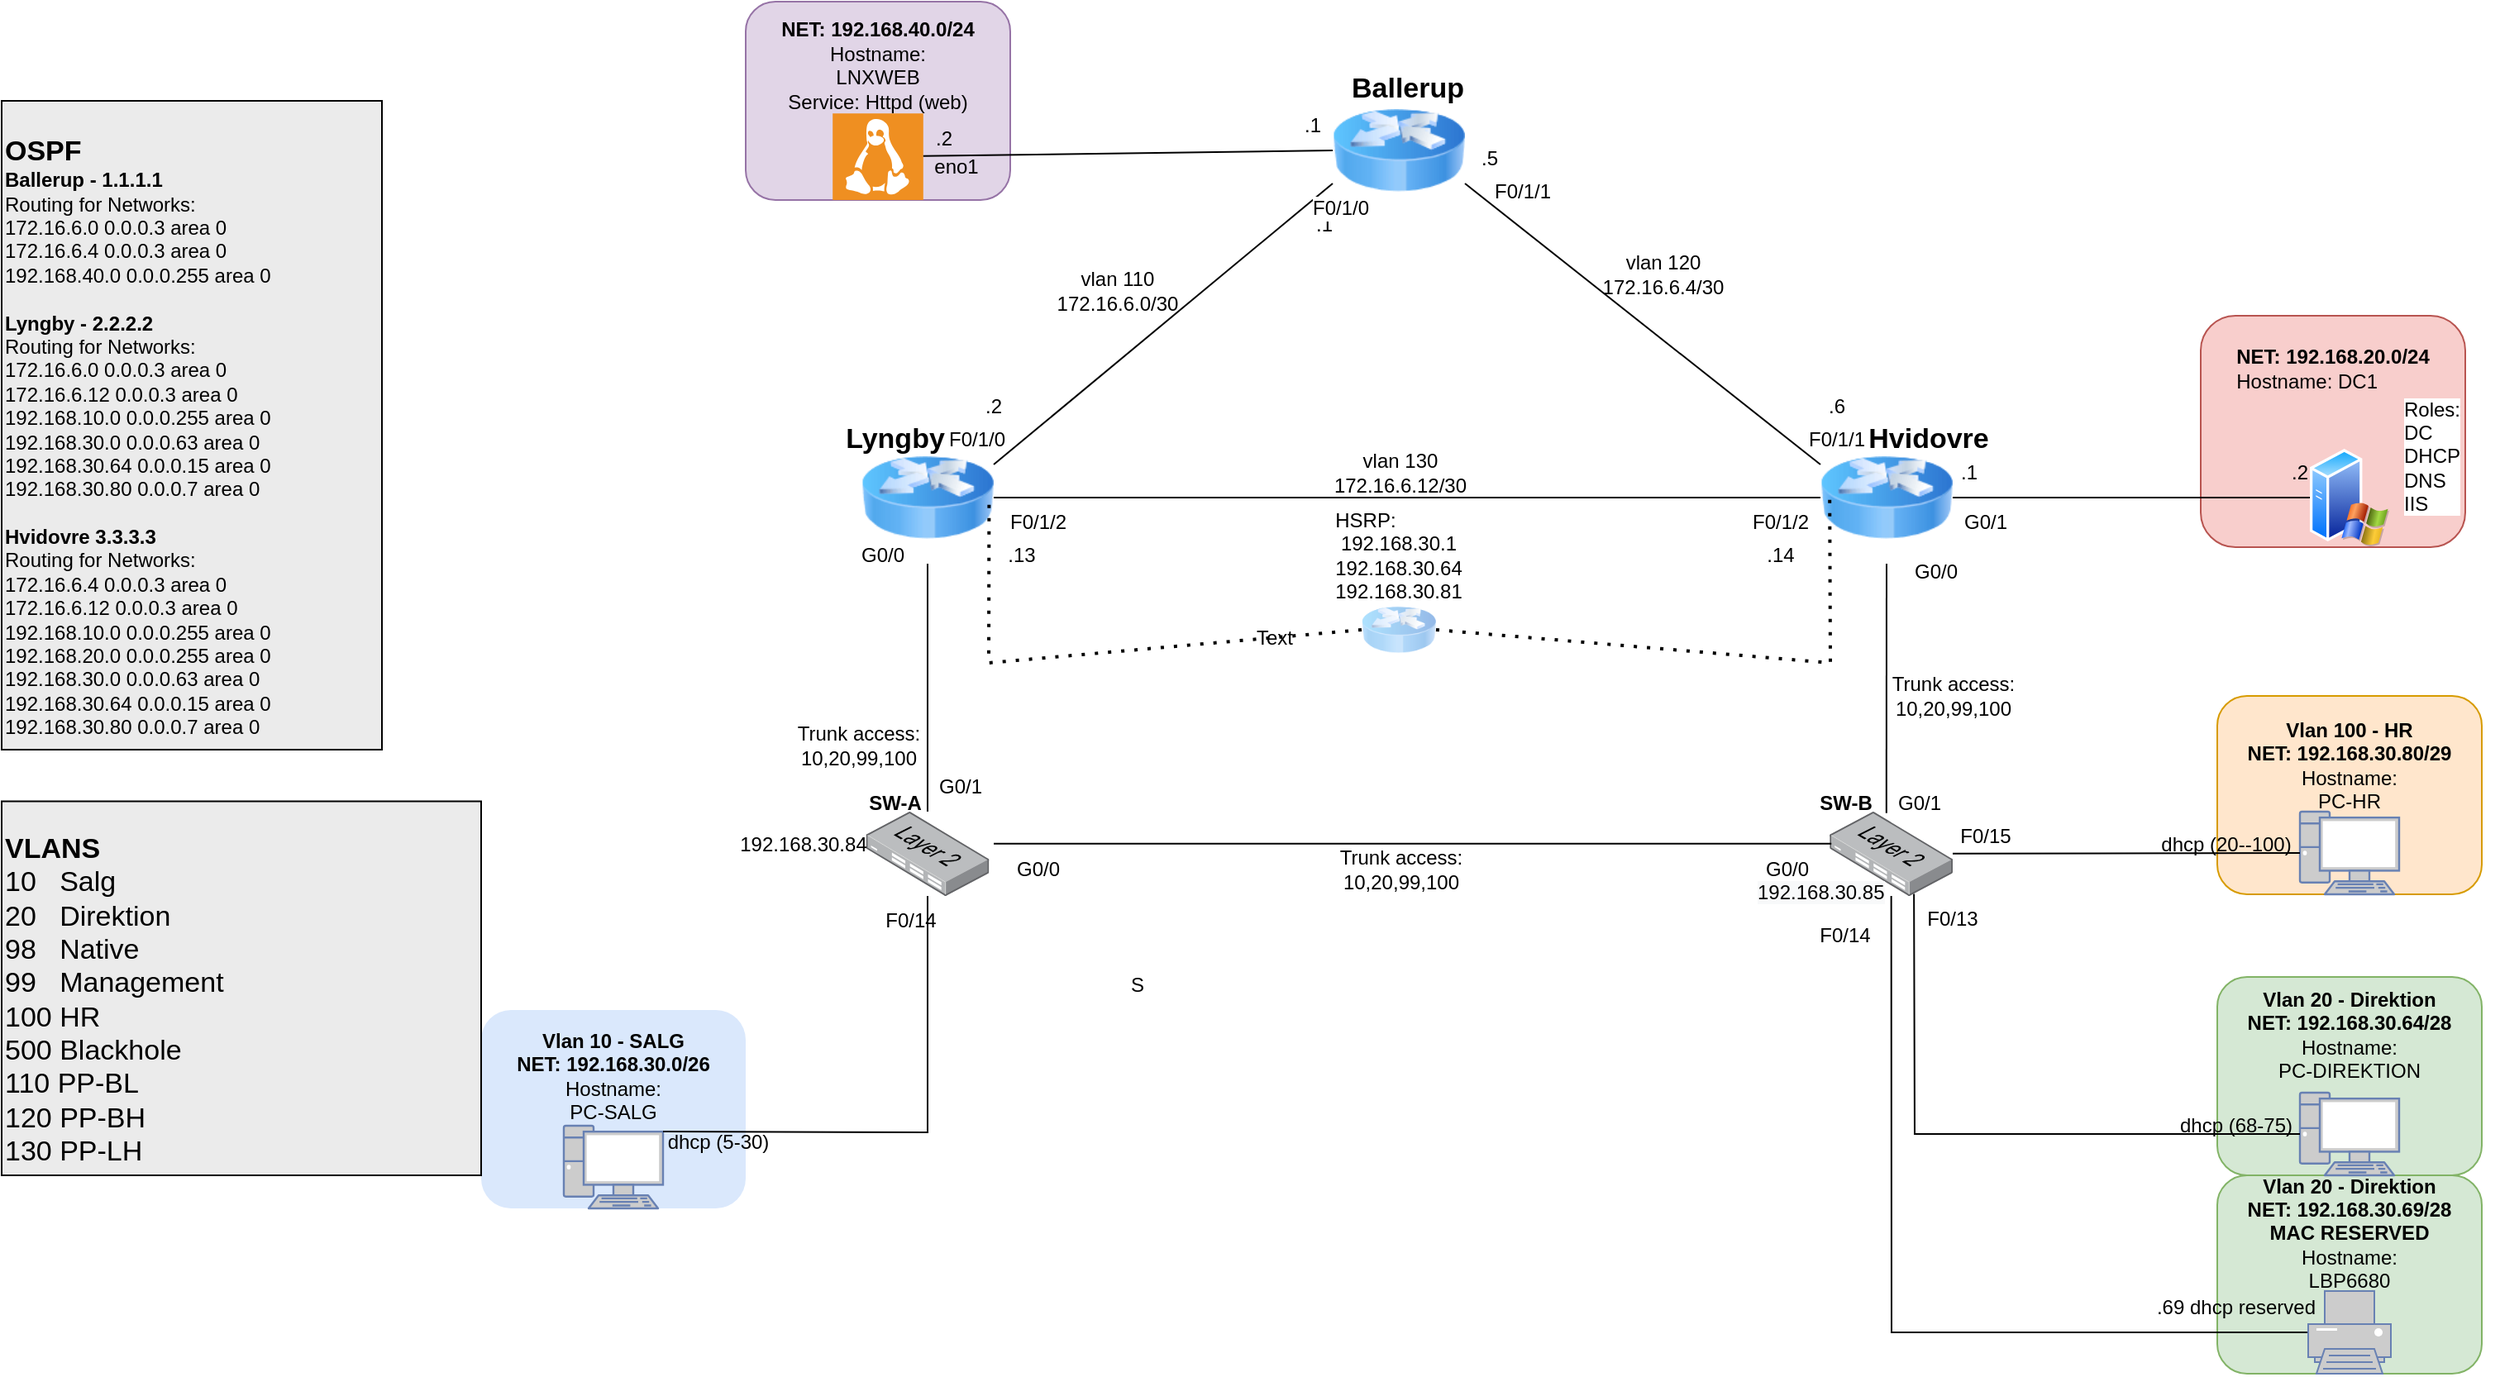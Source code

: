 <mxfile version="15.7.3" type="device"><diagram id="6SAfQQXb-sR86qAoyRcY" name="Page-1"><mxGraphModel dx="2752" dy="915" grid="1" gridSize="10" guides="1" tooltips="1" connect="1" arrows="1" fold="1" page="1" pageScale="1" pageWidth="850" pageHeight="1100" math="0" shadow="0"><root><mxCell id="0"/><mxCell id="1" parent="0"/><mxCell id="RBb0zOGckwA3OHskPpJ7-12" value="" style="rounded=1;whiteSpace=wrap;html=1;labelBackgroundColor=default;labelBorderColor=none;fillColor=#d5e8d4;verticalAlign=middle;strokeColor=#82b366;" vertex="1" parent="1"><mxGeometry x="920" y="770" width="160" height="120" as="geometry"/></mxCell><mxCell id="AHxstAeEoXRo6wR3KKp2-58" value="" style="rounded=1;whiteSpace=wrap;html=1;labelBackgroundColor=default;labelBorderColor=none;fillColor=#e1d5e7;verticalAlign=middle;strokeColor=#9673a6;" parent="1" vertex="1"><mxGeometry x="30" y="60" width="160" height="120" as="geometry"/></mxCell><mxCell id="AHxstAeEoXRo6wR3KKp2-54" value="" style="rounded=1;whiteSpace=wrap;html=1;labelBackgroundColor=default;labelBorderColor=none;fillColor=#ffe6cc;verticalAlign=middle;strokeColor=#d79b00;" parent="1" vertex="1"><mxGeometry x="920" y="480" width="160" height="120" as="geometry"/></mxCell><mxCell id="AHxstAeEoXRo6wR3KKp2-51" value="" style="rounded=1;whiteSpace=wrap;html=1;labelBackgroundColor=default;labelBorderColor=none;fillColor=#d5e8d4;verticalAlign=middle;strokeColor=#82b366;" parent="1" vertex="1"><mxGeometry x="920" y="650" width="160" height="120" as="geometry"/></mxCell><mxCell id="AHxstAeEoXRo6wR3KKp2-52" value="" style="rounded=1;whiteSpace=wrap;html=1;labelBackgroundColor=default;labelBorderColor=none;fillColor=#f8cecc;verticalAlign=middle;strokeColor=#b85450;" parent="1" vertex="1"><mxGeometry x="910" y="250" width="160" height="140" as="geometry"/></mxCell><mxCell id="AHxstAeEoXRo6wR3KKp2-50" value="" style="rounded=1;whiteSpace=wrap;html=1;labelBackgroundColor=default;labelBorderColor=none;fillColor=#dae8fc;verticalAlign=middle;strokeColor=none;" parent="1" vertex="1"><mxGeometry x="-130" y="670" width="160" height="120" as="geometry"/></mxCell><mxCell id="AHxstAeEoXRo6wR3KKp2-1" value="" style="image;html=1;image=img/lib/clip_art/networking/Router_Icon_128x128.png" parent="1" vertex="1"><mxGeometry x="385" y="110" width="80" height="80" as="geometry"/></mxCell><mxCell id="AHxstAeEoXRo6wR3KKp2-2" value="" style="image;html=1;image=img/lib/clip_art/networking/Router_Icon_128x128.png" parent="1" vertex="1"><mxGeometry x="100" y="320" width="80" height="80" as="geometry"/></mxCell><mxCell id="AHxstAeEoXRo6wR3KKp2-3" value="" style="image;html=1;image=img/lib/clip_art/networking/Router_Icon_128x128.png" parent="1" vertex="1"><mxGeometry x="680" y="320" width="80" height="80" as="geometry"/></mxCell><mxCell id="AHxstAeEoXRo6wR3KKp2-4" value="" style="endArrow=none;html=1;rounded=0;entryX=0;entryY=0.5;entryDx=0;entryDy=0;exitX=1;exitY=0.5;exitDx=0;exitDy=0;" parent="1" source="AHxstAeEoXRo6wR3KKp2-2" target="AHxstAeEoXRo6wR3KKp2-3" edge="1"><mxGeometry width="50" height="50" relative="1" as="geometry"><mxPoint x="400" y="540" as="sourcePoint"/><mxPoint x="450" y="490" as="targetPoint"/></mxGeometry></mxCell><mxCell id="AHxstAeEoXRo6wR3KKp2-5" value="" style="endArrow=none;html=1;rounded=0;entryX=0;entryY=0.75;entryDx=0;entryDy=0;exitX=1;exitY=0.25;exitDx=0;exitDy=0;" parent="1" source="AHxstAeEoXRo6wR3KKp2-2" target="AHxstAeEoXRo6wR3KKp2-1" edge="1"><mxGeometry width="50" height="50" relative="1" as="geometry"><mxPoint x="400" y="540" as="sourcePoint"/><mxPoint x="450" y="490" as="targetPoint"/></mxGeometry></mxCell><mxCell id="AHxstAeEoXRo6wR3KKp2-6" value="" style="endArrow=none;html=1;rounded=0;entryX=1;entryY=0.75;entryDx=0;entryDy=0;exitX=0;exitY=0.25;exitDx=0;exitDy=0;" parent="1" source="AHxstAeEoXRo6wR3KKp2-3" target="AHxstAeEoXRo6wR3KKp2-1" edge="1"><mxGeometry width="50" height="50" relative="1" as="geometry"><mxPoint x="400" y="540" as="sourcePoint"/><mxPoint x="450" y="490" as="targetPoint"/></mxGeometry></mxCell><mxCell id="AHxstAeEoXRo6wR3KKp2-7" value="vlan 120&lt;br&gt;172.16.6.4/30" style="text;html=1;strokeColor=none;fillColor=none;align=center;verticalAlign=middle;whiteSpace=wrap;rounded=0;" parent="1" vertex="1"><mxGeometry x="530" y="210" width="110" height="30" as="geometry"/></mxCell><mxCell id="AHxstAeEoXRo6wR3KKp2-8" value="vlan 110&lt;br&gt;172.16.6.0/30" style="text;html=1;strokeColor=none;fillColor=none;align=center;verticalAlign=middle;whiteSpace=wrap;rounded=0;" parent="1" vertex="1"><mxGeometry x="200" y="220" width="110" height="30" as="geometry"/></mxCell><mxCell id="AHxstAeEoXRo6wR3KKp2-9" value="vlan 130&lt;br&gt;172.16.6.12/30" style="text;html=1;strokeColor=none;fillColor=none;align=center;verticalAlign=middle;whiteSpace=wrap;rounded=0;" parent="1" vertex="1"><mxGeometry x="370.5" y="330" width="110" height="30" as="geometry"/></mxCell><mxCell id="AHxstAeEoXRo6wR3KKp2-10" value=".2" style="text;html=1;strokeColor=none;fillColor=none;align=center;verticalAlign=middle;whiteSpace=wrap;rounded=0;" parent="1" vertex="1"><mxGeometry x="150" y="290" width="60" height="30" as="geometry"/></mxCell><mxCell id="AHxstAeEoXRo6wR3KKp2-11" value=".13" style="text;html=1;strokeColor=none;fillColor=none;align=center;verticalAlign=middle;whiteSpace=wrap;rounded=0;" parent="1" vertex="1"><mxGeometry x="167.4" y="380" width="60" height="30" as="geometry"/></mxCell><mxCell id="AHxstAeEoXRo6wR3KKp2-12" value=".1" style="text;html=1;strokeColor=none;fillColor=none;align=center;verticalAlign=middle;whiteSpace=wrap;rounded=0;" parent="1" vertex="1"><mxGeometry x="350" y="180" width="60" height="30" as="geometry"/></mxCell><mxCell id="AHxstAeEoXRo6wR3KKp2-13" value=".6" style="text;html=1;strokeColor=none;fillColor=none;align=center;verticalAlign=middle;whiteSpace=wrap;rounded=0;" parent="1" vertex="1"><mxGeometry x="660" y="290" width="60" height="30" as="geometry"/></mxCell><mxCell id="AHxstAeEoXRo6wR3KKp2-14" value=".5" style="text;html=1;strokeColor=none;fillColor=none;align=center;verticalAlign=middle;whiteSpace=wrap;rounded=0;" parent="1" vertex="1"><mxGeometry x="450" y="140" width="60" height="30" as="geometry"/></mxCell><mxCell id="AHxstAeEoXRo6wR3KKp2-15" value=".14" style="text;html=1;strokeColor=none;fillColor=none;align=center;verticalAlign=middle;whiteSpace=wrap;rounded=0;" parent="1" vertex="1"><mxGeometry x="625.6" y="380" width="60" height="30" as="geometry"/></mxCell><mxCell id="AHxstAeEoXRo6wR3KKp2-18" value="G0/1" style="text;html=1;strokeColor=none;fillColor=none;align=center;verticalAlign=middle;whiteSpace=wrap;rounded=0;" parent="1" vertex="1"><mxGeometry x="130" y="520" width="60" height="30" as="geometry"/></mxCell><mxCell id="AHxstAeEoXRo6wR3KKp2-20" value="G0/1" style="text;html=1;strokeColor=none;fillColor=none;align=center;verticalAlign=middle;whiteSpace=wrap;rounded=0;" parent="1" vertex="1"><mxGeometry x="710" y="530" width="60" height="30" as="geometry"/></mxCell><mxCell id="AHxstAeEoXRo6wR3KKp2-21" value="G0/1" style="text;html=1;strokeColor=none;fillColor=none;align=center;verticalAlign=middle;whiteSpace=wrap;rounded=0;" parent="1" vertex="1"><mxGeometry x="750" y="360" width="60" height="30" as="geometry"/></mxCell><mxCell id="AHxstAeEoXRo6wR3KKp2-22" value="" style="fontColor=#0066CC;verticalAlign=top;verticalLabelPosition=bottom;labelPosition=center;align=center;html=1;outlineConnect=0;fillColor=#CCCCCC;strokeColor=#6881B3;gradientColor=none;gradientDirection=north;strokeWidth=2;shape=mxgraph.networks.pc;" parent="1" vertex="1"><mxGeometry x="970" y="550" width="60" height="50" as="geometry"/></mxCell><mxCell id="AHxstAeEoXRo6wR3KKp2-23" value="" style="fontColor=#0066CC;verticalAlign=top;verticalLabelPosition=bottom;labelPosition=center;align=center;html=1;outlineConnect=0;fillColor=#CCCCCC;strokeColor=#6881B3;gradientColor=none;gradientDirection=north;strokeWidth=2;shape=mxgraph.networks.pc;" parent="1" vertex="1"><mxGeometry x="970" y="720" width="60" height="50" as="geometry"/></mxCell><mxCell id="AHxstAeEoXRo6wR3KKp2-24" value="" style="fontColor=#0066CC;verticalAlign=top;verticalLabelPosition=bottom;labelPosition=center;align=center;html=1;outlineConnect=0;fillColor=#CCCCCC;strokeColor=#6881B3;gradientColor=none;gradientDirection=north;strokeWidth=2;shape=mxgraph.networks.pc;" parent="1" vertex="1"><mxGeometry x="-80" y="740" width="60" height="50" as="geometry"/></mxCell><mxCell id="AHxstAeEoXRo6wR3KKp2-25" value="" style="points=[];aspect=fixed;html=1;align=center;shadow=0;dashed=0;image;image=img/lib/allied_telesis/switch/Switch_24_port_L2.svg;" parent="1" vertex="1"><mxGeometry x="102.8" y="550" width="74.4" height="51" as="geometry"/></mxCell><mxCell id="AHxstAeEoXRo6wR3KKp2-26" value="" style="points=[];aspect=fixed;html=1;align=center;shadow=0;dashed=0;image;image=img/lib/allied_telesis/switch/Switch_24_port_L2.svg;" parent="1" vertex="1"><mxGeometry x="685.6" y="550" width="74.4" height="51" as="geometry"/></mxCell><mxCell id="AHxstAeEoXRo6wR3KKp2-27" value="" style="endArrow=none;html=1;rounded=0;exitX=1.038;exitY=0.379;exitDx=0;exitDy=0;exitPerimeter=0;entryX=0.014;entryY=0.379;entryDx=0;entryDy=0;entryPerimeter=0;" parent="1" source="AHxstAeEoXRo6wR3KKp2-25" target="AHxstAeEoXRo6wR3KKp2-26" edge="1"><mxGeometry width="50" height="50" relative="1" as="geometry"><mxPoint x="330" y="370" as="sourcePoint"/><mxPoint x="380" y="320" as="targetPoint"/></mxGeometry></mxCell><mxCell id="AHxstAeEoXRo6wR3KKp2-28" value="" style="endArrow=none;html=1;rounded=0;exitX=1;exitY=0.07;exitDx=0;exitDy=0;exitPerimeter=0;" parent="1" source="AHxstAeEoXRo6wR3KKp2-24" target="AHxstAeEoXRo6wR3KKp2-25" edge="1"><mxGeometry width="50" height="50" relative="1" as="geometry"><mxPoint x="145" y="740" as="sourcePoint"/><mxPoint x="195" y="690" as="targetPoint"/><Array as="points"><mxPoint x="140" y="744"/></Array></mxGeometry></mxCell><mxCell id="AHxstAeEoXRo6wR3KKp2-29" value="" style="endArrow=none;html=1;rounded=0;entryX=0.5;entryY=1;entryDx=0;entryDy=0;" parent="1" source="AHxstAeEoXRo6wR3KKp2-25" target="AHxstAeEoXRo6wR3KKp2-2" edge="1"><mxGeometry width="50" height="50" relative="1" as="geometry"><mxPoint x="270" y="690" as="sourcePoint"/><mxPoint x="320" y="640" as="targetPoint"/></mxGeometry></mxCell><mxCell id="AHxstAeEoXRo6wR3KKp2-30" value="" style="endArrow=none;html=1;rounded=0;entryX=0.5;entryY=1;entryDx=0;entryDy=0;exitX=0.461;exitY=0.018;exitDx=0;exitDy=0;exitPerimeter=0;" parent="1" source="AHxstAeEoXRo6wR3KKp2-26" target="AHxstAeEoXRo6wR3KKp2-3" edge="1"><mxGeometry width="50" height="50" relative="1" as="geometry"><mxPoint x="270" y="690" as="sourcePoint"/><mxPoint x="320" y="640" as="targetPoint"/></mxGeometry></mxCell><mxCell id="AHxstAeEoXRo6wR3KKp2-33" value="" style="endArrow=none;html=1;rounded=0;entryX=0.685;entryY=0.976;entryDx=0;entryDy=0;entryPerimeter=0;" parent="1" source="AHxstAeEoXRo6wR3KKp2-23" target="AHxstAeEoXRo6wR3KKp2-26" edge="1"><mxGeometry width="50" height="50" relative="1" as="geometry"><mxPoint x="836.956" y="757.97" as="sourcePoint"/><mxPoint x="719.999" y="659.998" as="targetPoint"/><Array as="points"><mxPoint x="737" y="745"/></Array></mxGeometry></mxCell><mxCell id="AHxstAeEoXRo6wR3KKp2-34" value="F0/15" style="text;html=1;strokeColor=none;fillColor=none;align=center;verticalAlign=middle;whiteSpace=wrap;rounded=0;" parent="1" vertex="1"><mxGeometry x="750" y="550" width="60" height="30" as="geometry"/></mxCell><mxCell id="AHxstAeEoXRo6wR3KKp2-35" value="F0/13" style="text;html=1;strokeColor=none;fillColor=none;align=center;verticalAlign=middle;whiteSpace=wrap;rounded=0;" parent="1" vertex="1"><mxGeometry x="730" y="600" width="60" height="30" as="geometry"/></mxCell><mxCell id="AHxstAeEoXRo6wR3KKp2-36" value="F0/14" style="text;html=1;strokeColor=none;fillColor=none;align=center;verticalAlign=middle;whiteSpace=wrap;rounded=0;" parent="1" vertex="1"><mxGeometry x="100" y="601" width="60" height="30" as="geometry"/></mxCell><mxCell id="AHxstAeEoXRo6wR3KKp2-38" value="Vlan 10 - SALG&lt;br&gt;NET: 192.168.30.0/26&lt;span style=&quot;font-weight: normal&quot;&gt;&lt;br&gt;Hostname:&lt;/span&gt;&lt;br&gt;&lt;span style=&quot;font-weight: normal&quot;&gt;PC-SALG&lt;/span&gt;&lt;span style=&quot;color: rgba(0 , 0 , 0 , 0) ; font-family: monospace ; font-size: 0px&quot;&gt;%3CmxGraphModel%3E%3Croot%3E%3CmxCell%20id%3D%220%22%2F%3E%3CmxCell%20id%3D%221%22%20parent%3D%220%22%2F%3E%3CmxCell%20id%3D%222%22%20value%3D%22F0%2F15%22%20style%3D%22text%3Bhtml%3D1%3BstrokeColor%3Dnone%3BfillColor%3Dnone%3Balign%3Dcenter%3BverticalAlign%3Dmiddle%3BwhiteSpace%3Dwrap%3Brounded%3D0%3B%22%20vertex%3D%221%22%20parent%3D%221%22%3E%3CmxGeometry%20x%3D%22750%22%20y%3D%22560%22%20width%3D%2260%22%20height%3D%2230%22%20as%3D%22geometry%22%2F%3E%3C%2FmxCell%3E%3C%2Froot%3E%3C%2FmxGraphModel&lt;/span&gt;" style="text;html=1;strokeColor=none;fillColor=none;align=center;verticalAlign=middle;whiteSpace=wrap;rounded=0;fontStyle=1" parent="1" vertex="1"><mxGeometry x="-110" y="695" width="120" height="30" as="geometry"/></mxCell><mxCell id="AHxstAeEoXRo6wR3KKp2-39" value="&lt;br&gt;Vlan 100 - HR&lt;br&gt;NET: 192.168.30.80/29&lt;br&gt;&lt;span style=&quot;font-weight: normal&quot;&gt;Hostname:&lt;/span&gt;&lt;br&gt;&lt;span style=&quot;font-weight: normal&quot;&gt;&lt;span style=&quot;color: rgba(0 , 0 , 0 , 0) ; font-family: monospace ; font-size: 0px&quot;&gt;%3CmxGraphModel%3E%3Croot%3E%3CmxCell%20id%3D%220%22%2F%3E%3CmxCell%20id%3D%221%22%20parent%3D%220%22%2F%3E%3CmxCell%20id%3D%222%22%20value%3D%22F0%2F15%22%20style%3D%22text%3Bhtml%3D1%3BstrokeColor%3Dnone%3BfillColor%3Dnone%3Balign%3Dcenter%3BverticalAlign%3Dmiddle%3BwhiteSpace%3Dwrap%3Brounded%3D0%3B%22%20vertex%3D%221%22%20parent%3D%221%22%3E%3CmxGeometry%20x%3D%22750%22%20y%3D%22560%22%20width%3D%2260%22%20height%3D%2230%22%20as%3D%22geometry%22%2F%3E%3C%2FmxCell%3E%3C%2Froot%3E%3C&lt;/span&gt;PC-HR&lt;/span&gt;&lt;span style=&quot;color: rgba(0 , 0 , 0 , 0) ; font-family: monospace ; font-size: 0px&quot;&gt;%3CmxGraphModel%3E%3Croot%3E%3CmxCell%20id%3D%220%22%2F%3E%3CmxCell%20id%3D%221%22%20parent%3D%220%22%2F%3E%3CmxCell%20id%3D%222%22%20value%3D%22F0%2F15%22%20style%3D%22text%3Bhtml%3D1%3BstrokeColor%3Dnone%3BfillColor%3Dnone%3Balign%3Dcenter%3BverticalAlign%3Dmiddle%3BwhiteSpace%3Dwrap%3Brounded%3D0%3B%22%20vertex%3D%221%22%20parent%3D%221%22%3E%3CmxGeometry%20x%3D%22750%22%20y%3D%22560%22%20width%3D%2260%22%20height%3D%2230%22%20as%3D%22geometry%22%2F%3E%3C%2FmxCell%3E%3C%2Froot%3E%3C%2FmxGraphModel%&lt;/span&gt;" style="text;html=1;strokeColor=none;fillColor=none;align=center;verticalAlign=middle;whiteSpace=wrap;rounded=0;fontStyle=1" parent="1" vertex="1"><mxGeometry x="935" y="480" width="130" height="70" as="geometry"/></mxCell><mxCell id="AHxstAeEoXRo6wR3KKp2-40" value="Vlan 20 - Direktion&lt;br&gt;NET: 192.168.30.64/28&lt;span style=&quot;font-weight: normal&quot;&gt;&lt;br&gt;Hostname:&lt;/span&gt;&lt;br&gt;&lt;span style=&quot;font-weight: normal&quot;&gt;PC-DIREKTION&lt;/span&gt;&lt;span style=&quot;color: rgba(0 , 0 , 0 , 0) ; font-family: monospace ; font-size: 0px&quot;&gt;%3CmxGraphModel%3E%3Croot%3E%3CmxCell%20id%3D%220%22%2F%3E%3CmxCell%20id%3D%221%22%20parent%3D%220%22%2F%3E%3CmxCell%20id%3D%222%22%20value%3D%22F0%2F15%22%20style%3D%22text%3Bhtml%3D1%3BstrokeColor%3Dnone%3BfillColor%3Dnone%3Balign%3Dcenter%3BverticalAlign%3Dmiddle%3BwhiteSpace%3Dwrap%3Brounded%3D0%3B%22%20vertex%3D%221%22%20parent%3D%221%22%3E%3CmxGeometry%20x%3D%22750%22%20y%3D%22560%22%20width%3D%2260%22%20height%3D%2230%22%20as%3D%22geometry%22%2F%3E%3C%2FmxCell%3E%3C%2Froot%3E%3C%2FmxGraphModel&lt;/span&gt;" style="text;html=1;strokeColor=none;fillColor=none;align=center;verticalAlign=middle;whiteSpace=wrap;rounded=0;fontStyle=1" parent="1" vertex="1"><mxGeometry x="935" y="660" width="130" height="50" as="geometry"/></mxCell><mxCell id="AHxstAeEoXRo6wR3KKp2-42" value="" style="endArrow=none;html=1;rounded=0;entryX=1;entryY=0.5;entryDx=0;entryDy=0;exitX=0;exitY=0.5;exitDx=0;exitDy=0;" parent="1" source="AHxstAeEoXRo6wR3KKp2-43" target="AHxstAeEoXRo6wR3KKp2-3" edge="1"><mxGeometry width="50" height="50" relative="1" as="geometry"><mxPoint x="833.333" y="360" as="sourcePoint"/><mxPoint x="310" y="460" as="targetPoint"/></mxGeometry></mxCell><mxCell id="AHxstAeEoXRo6wR3KKp2-43" value="" style="aspect=fixed;perimeter=ellipsePerimeter;html=1;align=center;shadow=0;dashed=0;spacingTop=3;image;image=img/lib/active_directory/windows_server_2.svg;" parent="1" vertex="1"><mxGeometry x="976" y="330" width="48" height="60" as="geometry"/></mxCell><mxCell id="AHxstAeEoXRo6wR3KKp2-45" value="G0/0" style="text;html=1;strokeColor=none;fillColor=none;align=center;verticalAlign=middle;whiteSpace=wrap;rounded=0;" parent="1" vertex="1"><mxGeometry x="720" y="390" width="60" height="30" as="geometry"/></mxCell><mxCell id="AHxstAeEoXRo6wR3KKp2-56" value="" style="shadow=0;dashed=0;html=1;strokeColor=none;fillColor=#EF8F21;labelPosition=center;verticalLabelPosition=bottom;verticalAlign=top;align=center;outlineConnect=0;shape=mxgraph.veeam.linux;labelBackgroundColor=default;labelBorderColor=none;fontColor=default;" parent="1" vertex="1"><mxGeometry x="82.6" y="127.6" width="54.8" height="52.4" as="geometry"/></mxCell><mxCell id="AHxstAeEoXRo6wR3KKp2-57" value="" style="endArrow=none;html=1;rounded=0;fontColor=default;exitX=0;exitY=0.5;exitDx=0;exitDy=0;" parent="1" source="AHxstAeEoXRo6wR3KKp2-1" target="AHxstAeEoXRo6wR3KKp2-56" edge="1"><mxGeometry width="50" height="50" relative="1" as="geometry"><mxPoint x="260" y="320" as="sourcePoint"/><mxPoint x="260" y="140" as="targetPoint"/></mxGeometry></mxCell><mxCell id="AHxstAeEoXRo6wR3KKp2-61" value="Roles:&lt;br&gt;&lt;div style=&quot;text-align: left&quot;&gt;DC&lt;/div&gt;&lt;div style=&quot;text-align: left&quot;&gt;DHCP&lt;/div&gt;&lt;div style=&quot;text-align: left&quot;&gt;DNS&lt;/div&gt;&lt;div style=&quot;text-align: left&quot;&gt;IIS&lt;/div&gt;" style="text;html=1;fillColor=none;align=center;verticalAlign=middle;whiteSpace=wrap;rounded=0;labelBackgroundColor=default;labelBorderColor=none;" parent="1" vertex="1"><mxGeometry x="1010" y="300" width="80" height="70" as="geometry"/></mxCell><mxCell id="AHxstAeEoXRo6wR3KKp2-64" value="G0/0" style="text;html=1;strokeColor=none;fillColor=none;align=center;verticalAlign=middle;whiteSpace=wrap;rounded=0;" parent="1" vertex="1"><mxGeometry x="630" y="570" width="60" height="30" as="geometry"/></mxCell><mxCell id="AHxstAeEoXRo6wR3KKp2-65" value="G0/0" style="text;html=1;strokeColor=none;fillColor=none;align=center;verticalAlign=middle;whiteSpace=wrap;rounded=0;" parent="1" vertex="1"><mxGeometry x="177.2" y="570" width="60" height="30" as="geometry"/></mxCell><mxCell id="AHxstAeEoXRo6wR3KKp2-69" value="F0/1/1" style="text;html=1;strokeColor=none;fillColor=none;align=center;verticalAlign=middle;whiteSpace=wrap;rounded=0;labelBackgroundColor=default;labelBorderColor=none;fontColor=default;" parent="1" vertex="1"><mxGeometry x="660" y="310" width="60" height="30" as="geometry"/></mxCell><mxCell id="AHxstAeEoXRo6wR3KKp2-70" value="F0/1/1" style="text;html=1;strokeColor=none;fillColor=none;align=center;verticalAlign=middle;whiteSpace=wrap;rounded=0;labelBackgroundColor=default;labelBorderColor=none;fontColor=default;" parent="1" vertex="1"><mxGeometry x="470" y="160" width="60" height="30" as="geometry"/></mxCell><mxCell id="AHxstAeEoXRo6wR3KKp2-73" value="F0/1/0" style="text;html=1;strokeColor=none;fillColor=none;align=center;verticalAlign=middle;whiteSpace=wrap;rounded=0;labelBackgroundColor=default;labelBorderColor=none;fontColor=default;" parent="1" vertex="1"><mxGeometry x="360" y="170" width="60" height="30" as="geometry"/></mxCell><mxCell id="AHxstAeEoXRo6wR3KKp2-74" value="F0/1/0" style="text;html=1;strokeColor=none;fillColor=none;align=center;verticalAlign=middle;whiteSpace=wrap;rounded=0;labelBackgroundColor=default;labelBorderColor=none;fontColor=default;" parent="1" vertex="1"><mxGeometry x="140" y="310" width="60" height="30" as="geometry"/></mxCell><mxCell id="AHxstAeEoXRo6wR3KKp2-75" value="F0/1/2&lt;br&gt;" style="text;html=1;strokeColor=none;fillColor=none;align=center;verticalAlign=middle;whiteSpace=wrap;rounded=0;labelBackgroundColor=default;labelBorderColor=none;fontColor=default;" parent="1" vertex="1"><mxGeometry x="625.6" y="360" width="60" height="30" as="geometry"/></mxCell><mxCell id="AHxstAeEoXRo6wR3KKp2-76" value="F0/1/2&lt;br&gt;" style="text;html=1;strokeColor=none;fillColor=none;align=center;verticalAlign=middle;whiteSpace=wrap;rounded=0;labelBackgroundColor=default;labelBorderColor=none;fontColor=default;" parent="1" vertex="1"><mxGeometry x="177.2" y="360" width="60" height="30" as="geometry"/></mxCell><mxCell id="AHxstAeEoXRo6wR3KKp2-79" value="" style="image;html=1;image=img/lib/clip_art/networking/Router_Icon_128x128.png;fillOpacity=50;" parent="1" vertex="1"><mxGeometry x="402.5" y="410" width="45" height="60" as="geometry"/></mxCell><mxCell id="AHxstAeEoXRo6wR3KKp2-80" value="" style="endArrow=none;dashed=1;html=1;dashPattern=1 3;strokeWidth=2;rounded=0;fontColor=default;entryX=0;entryY=0;entryDx=0;entryDy=0;exitX=0;exitY=0.5;exitDx=0;exitDy=0;" parent="1" source="AHxstAeEoXRo6wR3KKp2-79" target="AHxstAeEoXRo6wR3KKp2-76" edge="1"><mxGeometry width="50" height="50" relative="1" as="geometry"><mxPoint x="510" y="390" as="sourcePoint"/><mxPoint x="560" y="340" as="targetPoint"/><Array as="points"><mxPoint x="177" y="460"/></Array></mxGeometry></mxCell><mxCell id="AHxstAeEoXRo6wR3KKp2-81" value="" style="endArrow=none;dashed=1;html=1;dashPattern=1 3;strokeWidth=2;rounded=0;fontColor=default;entryX=1;entryY=0;entryDx=0;entryDy=0;exitX=1;exitY=0.5;exitDx=0;exitDy=0;" parent="1" source="AHxstAeEoXRo6wR3KKp2-79" target="AHxstAeEoXRo6wR3KKp2-75" edge="1"><mxGeometry width="50" height="50" relative="1" as="geometry"><mxPoint x="510" y="390" as="sourcePoint"/><mxPoint x="560" y="340" as="targetPoint"/><Array as="points"><mxPoint x="686" y="460"/></Array></mxGeometry></mxCell><mxCell id="AHxstAeEoXRo6wR3KKp2-82" value="&lt;div style=&quot;text-align: left&quot;&gt;HSRP:&lt;/div&gt;192.168.30.1&lt;br&gt;192.168.30.64&lt;br&gt;192.168.30.81" style="text;html=1;strokeColor=none;fillColor=none;align=center;verticalAlign=middle;whiteSpace=wrap;rounded=0;labelBackgroundColor=default;labelBorderColor=none;fontColor=default;" parent="1" vertex="1"><mxGeometry x="395" y="380" width="60" height="30" as="geometry"/></mxCell><mxCell id="AHxstAeEoXRo6wR3KKp2-84" value=".2" style="text;html=1;strokeColor=none;fillColor=none;align=center;verticalAlign=middle;whiteSpace=wrap;rounded=0;" parent="1" vertex="1"><mxGeometry x="120" y="127.6" width="60" height="30" as="geometry"/></mxCell><mxCell id="AHxstAeEoXRo6wR3KKp2-85" value=".1" style="text;html=1;strokeColor=none;fillColor=none;align=center;verticalAlign=middle;whiteSpace=wrap;rounded=0;" parent="1" vertex="1"><mxGeometry x="343" y="120" width="60" height="30" as="geometry"/></mxCell><mxCell id="AHxstAeEoXRo6wR3KKp2-92" value="NET: 192.168.40.0/24&lt;span style=&quot;font-weight: normal&quot;&gt;&lt;br&gt;Hostname:&lt;/span&gt;&lt;br&gt;&lt;span style=&quot;font-weight: normal&quot;&gt;LNXWEB&lt;br&gt;Service: Httpd (web)&lt;br&gt;&lt;/span&gt;&lt;span style=&quot;color: rgba(0 , 0 , 0 , 0) ; font-family: monospace ; font-size: 0px&quot;&gt;WE%3CmxGraphModel%3E%3Croot%3E%3CmxCell%20id%3D%220%22%2F%3E%3CmxCell%20id%3D%221%22%20parent%3D%220%22%2F%3E%3CmxCell%20id%3D%222%22%20value%3D%22F0%2F15%22%20style%3D%22text%3Bhtml%3D1%3BstrokeColor%3Dnone%3BfillColor%3Dnone%3Balign%3Dcenter%3BverticalAlign%3Dmiddle%3BwhiteSpace%3Dwrap%3Brounded%3D0%3B%22%20vertex%3D%221%22%20parent%3D%221%22%3E%3CmxGeometry%20x%3D%22750%22%20y%3D%22560%22%20width%3D%2260%22%20height%3D%2230%22%20as%3D%22geometry%22%2F%3E%3C%2FmxCell%3E%3C%2Froot%3E%3C%2FmxGraphModel&lt;br&gt;S&lt;br&gt;&lt;/span&gt;" style="text;html=1;strokeColor=none;fillColor=none;align=center;verticalAlign=middle;whiteSpace=wrap;rounded=0;fontStyle=1" parent="1" vertex="1"><mxGeometry x="50" y="97.6" width="120" height="30" as="geometry"/></mxCell><mxCell id="AHxstAeEoXRo6wR3KKp2-93" value="" style="endArrow=none;html=1;rounded=0;fontColor=default;entryX=0;entryY=0.5;entryDx=0;entryDy=0;entryPerimeter=0;" parent="1" source="AHxstAeEoXRo6wR3KKp2-26" target="AHxstAeEoXRo6wR3KKp2-22" edge="1"><mxGeometry width="50" height="50" relative="1" as="geometry"><mxPoint x="860" y="610" as="sourcePoint"/><mxPoint x="910" y="560" as="targetPoint"/></mxGeometry></mxCell><mxCell id="AHxstAeEoXRo6wR3KKp2-94" value="&lt;br&gt;&lt;br&gt;NET: 192.168.20.0/24&lt;br&gt;&lt;div style=&quot;text-align: left&quot;&gt;&lt;span style=&quot;font-weight: normal&quot;&gt;Hostname: DC1&lt;/span&gt;&lt;/div&gt;&lt;span style=&quot;color: rgba(0 , 0 , 0 , 0) ; font-family: monospace ; font-size: 0px&quot;&gt;%3CmxGraphModel%3E%3Croot%3E%3CmxCell%20id%3D%220%22%2F%3E%3CmxCell%20id%3D%221%22%20parent%3D%220%22%2F%3E%3CmxCell%20id%3D%222%22%20value%3D%22F0%2F15%22%20style%3D%22text%3Bhtml%3D1%3BstrokeColor%3Dnone%3BfillColor%3Dnone%3Balign%3Dcenter%3BverticalAlign%3Dmiddle%3BwhiteSpace%3Dwrap%3Brounded%3D0%3B%22%20vertex%3D%221%22%20parent%3D%221%22%3E%3CmxGeometry%20x%3D%22750%22%20y%3D%22560%22%20width%3D%2260%22%20height%3D%2230%22%20as%3D%22geometry%22%2F%3E%3C%2FmxCell%3E%3C%2Froot%3E%3C%2FmxGraphModel%&lt;/span&gt;" style="text;html=1;strokeColor=none;fillColor=none;align=center;verticalAlign=middle;whiteSpace=wrap;rounded=0;fontStyle=1" parent="1" vertex="1"><mxGeometry x="930" y="240" width="120" height="70" as="geometry"/></mxCell><mxCell id="AHxstAeEoXRo6wR3KKp2-95" value=".1" style="text;html=1;strokeColor=none;fillColor=none;align=center;verticalAlign=middle;whiteSpace=wrap;rounded=0;" parent="1" vertex="1"><mxGeometry x="740" y="330" width="60" height="30" as="geometry"/></mxCell><mxCell id="AHxstAeEoXRo6wR3KKp2-96" value=".2" style="text;html=1;strokeColor=none;fillColor=none;align=center;verticalAlign=middle;whiteSpace=wrap;rounded=0;" parent="1" vertex="1"><mxGeometry x="940" y="330" width="60" height="30" as="geometry"/></mxCell><mxCell id="AHxstAeEoXRo6wR3KKp2-98" value="G0/0" style="text;html=1;strokeColor=none;fillColor=none;align=center;verticalAlign=middle;whiteSpace=wrap;rounded=0;" parent="1" vertex="1"><mxGeometry x="82.6" y="380" width="60" height="30" as="geometry"/></mxCell><mxCell id="AHxstAeEoXRo6wR3KKp2-99" value="Trunk access:&lt;br&gt;10,20,99,100" style="text;html=1;align=center;verticalAlign=middle;resizable=0;points=[];autosize=1;strokeColor=none;fillColor=none;fontColor=default;" parent="1" vertex="1"><mxGeometry x="380.5" y="570" width="90" height="30" as="geometry"/></mxCell><mxCell id="AHxstAeEoXRo6wR3KKp2-100" value="Trunk access:&lt;br&gt;10,20,99,100" style="text;html=1;align=center;verticalAlign=middle;resizable=0;points=[];autosize=1;strokeColor=none;fillColor=none;fontColor=default;" parent="1" vertex="1"><mxGeometry x="715" y="465" width="90" height="30" as="geometry"/></mxCell><mxCell id="AHxstAeEoXRo6wR3KKp2-101" value="Trunk access:&lt;br&gt;10,20,99,100" style="text;html=1;align=center;verticalAlign=middle;resizable=0;points=[];autosize=1;strokeColor=none;fillColor=none;fontColor=default;" parent="1" vertex="1"><mxGeometry x="52.6" y="495" width="90" height="30" as="geometry"/></mxCell><mxCell id="7dtH6YT2gRDqv2rcabB0-1" value="&lt;div&gt;&lt;br&gt;&lt;/div&gt;&lt;div style=&quot;font-size: 17px&quot;&gt;&lt;b&gt;OSPF&lt;/b&gt;&lt;/div&gt;&lt;div&gt;&lt;b&gt;Ballerup - 1.1.1.1&lt;/b&gt;&lt;/div&gt;&lt;div&gt;Routing for Networks:&lt;/div&gt;&lt;div&gt;&lt;span&gt;&#9;&lt;/span&gt;172.16.6.0 0.0.0.3 area 0&lt;/div&gt;&lt;div&gt;&lt;span&gt;&#9;&lt;/span&gt;172.16.6.4 0.0.0.3 area 0&lt;/div&gt;&lt;div&gt;&lt;span&gt;&#9;&lt;/span&gt;192.168.40.0 0.0.0.255 area 0&lt;/div&gt;&lt;div&gt;&amp;nbsp;&lt;/div&gt;&lt;div&gt;&lt;b&gt;Lyngby - 2.2.2.2&lt;/b&gt;&lt;span&gt;&amp;nbsp;&lt;/span&gt;&lt;/div&gt;&lt;div&gt;Routing for Networks:&lt;/div&gt;&lt;div&gt;&lt;span&gt;&#9;&lt;/span&gt;172.16.6.0 0.0.0.3 area 0&lt;/div&gt;&lt;div&gt;&lt;span&gt;&#9;&lt;/span&gt;172.16.6.12 0.0.0.3 area 0&lt;/div&gt;&lt;div&gt;&lt;span&gt;&#9;&lt;/span&gt;192.168.10.0 0.0.0.255 area 0&lt;/div&gt;&lt;div&gt;&lt;span&gt;&#9;&lt;/span&gt;192.168.30.0 0.0.0.63 area 0&lt;/div&gt;&lt;div&gt;&lt;span&gt;&#9;&lt;/span&gt;192.168.30.64 0.0.0.15 area 0&lt;/div&gt;&lt;div&gt;&lt;span&gt;&#9;&lt;/span&gt;192.168.30.80 0.0.0.7 area 0&lt;/div&gt;&lt;div&gt;&amp;nbsp;&lt;/div&gt;&lt;div&gt;&lt;b&gt;Hvidovre 3.3.3.3&lt;/b&gt;&lt;/div&gt;&lt;div&gt;&lt;span&gt;Routing for Networks:&lt;/span&gt;&lt;/div&gt;&lt;div&gt;&lt;span&gt;&#9;&lt;/span&gt;172.16.6.4 0.0.0.3 area 0&lt;/div&gt;&lt;div&gt;&lt;span&gt;&#9;&lt;/span&gt;172.16.6.12 0.0.0.3 area 0&lt;/div&gt;&lt;div&gt;&lt;span&gt;&#9;&lt;/span&gt;192.168.10.0 0.0.0.255 area 0&lt;/div&gt;&lt;div&gt;&lt;span&gt;&#9;&lt;/span&gt;192.168.20.0 0.0.0.255 area 0&lt;/div&gt;&lt;div&gt;&lt;span&gt;&#9;&lt;/span&gt;192.168.30.0 0.0.0.63 area 0&lt;/div&gt;&lt;div&gt;&lt;span&gt;&#9;&lt;/span&gt;192.168.30.64 0.0.0.15 area 0&lt;/div&gt;&lt;div&gt;&lt;span&gt;&#9;&lt;/span&gt;192.168.30.80 0.0.0.7 area 0&amp;nbsp;&lt;/div&gt;" style="whiteSpace=wrap;html=1;fillColor=#EBEBEB;align=left;" parent="1" vertex="1"><mxGeometry x="-420" y="120" width="230" height="392.5" as="geometry"/></mxCell><mxCell id="7dtH6YT2gRDqv2rcabB0-2" value="&lt;b&gt;Ballerup&lt;/b&gt;" style="text;html=1;align=center;verticalAlign=middle;resizable=0;points=[];autosize=1;strokeColor=none;fillColor=none;fontSize=17;" parent="1" vertex="1"><mxGeometry x="390" y="97.6" width="80" height="30" as="geometry"/></mxCell><mxCell id="7dtH6YT2gRDqv2rcabB0-3" value="&lt;b&gt;Lyngby&lt;br&gt;&lt;/b&gt;" style="text;html=1;align=center;verticalAlign=middle;resizable=0;points=[];autosize=1;strokeColor=none;fillColor=none;fontSize=17;" parent="1" vertex="1"><mxGeometry x="80" y="310" width="80" height="30" as="geometry"/></mxCell><mxCell id="7dtH6YT2gRDqv2rcabB0-5" value="&lt;b&gt;Hvidovre&lt;br&gt;&lt;/b&gt;" style="text;html=1;align=center;verticalAlign=middle;resizable=0;points=[];autosize=1;strokeColor=none;fillColor=none;fontSize=17;" parent="1" vertex="1"><mxGeometry x="700" y="310" width="90" height="30" as="geometry"/></mxCell><mxCell id="7dtH6YT2gRDqv2rcabB0-6" value="&lt;div&gt;&lt;br&gt;&lt;/div&gt;&lt;div style=&quot;font-size: 17px&quot;&gt;&lt;b&gt;VLANS&lt;/b&gt;&lt;/div&gt;&lt;div style=&quot;font-size: 17px&quot;&gt;10&amp;nbsp; &amp;nbsp;Salg&amp;nbsp; &amp;nbsp; &amp;nbsp; &amp;nbsp; &amp;nbsp; &amp;nbsp; &amp;nbsp; &amp;nbsp;&lt;/div&gt;&lt;div style=&quot;font-size: 17px&quot;&gt;20&amp;nbsp; &amp;nbsp;Direktion&lt;/div&gt;&lt;div style=&quot;font-size: 17px&quot;&gt;98&amp;nbsp; &amp;nbsp;Native&lt;/div&gt;&lt;div style=&quot;font-size: 17px&quot;&gt;99&amp;nbsp; &amp;nbsp;Management&lt;/div&gt;&lt;div style=&quot;font-size: 17px&quot;&gt;100 HR&lt;/div&gt;&lt;div style=&quot;font-size: 17px&quot;&gt;500 Blackhole&lt;/div&gt;&lt;div style=&quot;font-size: 17px&quot;&gt;110 PP-BL&lt;/div&gt;&lt;div style=&quot;font-size: 17px&quot;&gt;120 PP-BH&lt;/div&gt;&lt;div style=&quot;font-size: 17px&quot;&gt;130 PP-LH&lt;/div&gt;" style="whiteSpace=wrap;html=1;fillColor=#EBEBEB;align=left;" parent="1" vertex="1"><mxGeometry x="-420" y="543.75" width="290" height="226.25" as="geometry"/></mxCell><mxCell id="RBb0zOGckwA3OHskPpJ7-1" value="Text" style="text;html=1;strokeColor=none;fillColor=none;align=center;verticalAlign=middle;whiteSpace=wrap;rounded=0;" vertex="1" parent="1"><mxGeometry x="320" y="430" width="60" height="30" as="geometry"/></mxCell><mxCell id="RBb0zOGckwA3OHskPpJ7-2" value="S" style="text;html=1;strokeColor=none;fillColor=none;align=center;verticalAlign=middle;whiteSpace=wrap;rounded=0;" vertex="1" parent="1"><mxGeometry x="237.2" y="640" width="60" height="30" as="geometry"/></mxCell><mxCell id="RBb0zOGckwA3OHskPpJ7-3" value="&lt;b&gt;SW-A&lt;/b&gt;" style="text;html=1;align=center;verticalAlign=middle;resizable=0;points=[];autosize=1;strokeColor=none;fillColor=none;" vertex="1" parent="1"><mxGeometry x="95" y="535" width="50" height="20" as="geometry"/></mxCell><mxCell id="RBb0zOGckwA3OHskPpJ7-4" value="&lt;b&gt;SW-B&lt;/b&gt;" style="text;html=1;align=center;verticalAlign=middle;resizable=0;points=[];autosize=1;strokeColor=none;fillColor=none;" vertex="1" parent="1"><mxGeometry x="670" y="535" width="50" height="20" as="geometry"/></mxCell><mxCell id="RBb0zOGckwA3OHskPpJ7-5" value="192.168.30.84" style="text;html=1;strokeColor=none;fillColor=none;align=center;verticalAlign=middle;whiteSpace=wrap;rounded=0;" vertex="1" parent="1"><mxGeometry x="35" y="555" width="60" height="30" as="geometry"/></mxCell><mxCell id="RBb0zOGckwA3OHskPpJ7-6" value="&lt;span style=&quot;color: rgb(0 , 0 , 0) ; font-family: &amp;#34;helvetica&amp;#34; ; font-size: 12px ; font-style: normal ; font-weight: 400 ; letter-spacing: normal ; text-align: center ; text-indent: 0px ; text-transform: none ; word-spacing: 0px ; background-color: rgb(248 , 249 , 250) ; display: inline ; float: none&quot;&gt;192.168.30.85&lt;/span&gt;" style="text;whiteSpace=wrap;html=1;" vertex="1" parent="1"><mxGeometry x="640" y="585" width="100" height="30" as="geometry"/></mxCell><mxCell id="RBb0zOGckwA3OHskPpJ7-10" value="" style="endArrow=none;html=1;rounded=0;" edge="1" parent="1" source="RBb0zOGckwA3OHskPpJ7-15" target="AHxstAeEoXRo6wR3KKp2-26"><mxGeometry width="50" height="50" relative="1" as="geometry"><mxPoint x="770" y="852" as="sourcePoint"/><mxPoint x="380" y="370" as="targetPoint"/><Array as="points"><mxPoint x="723" y="865"/></Array></mxGeometry></mxCell><mxCell id="RBb0zOGckwA3OHskPpJ7-14" value="Vlan 20 - Direktion&lt;br&gt;NET: 192.168.30.69/28 MAC RESERVED&lt;span style=&quot;font-weight: normal&quot;&gt;&lt;br&gt;Hostname:&lt;/span&gt;&lt;br&gt;&lt;span style=&quot;font-weight: normal&quot;&gt;LBP6680&lt;/span&gt;&lt;span style=&quot;color: rgba(0 , 0 , 0 , 0) ; font-family: monospace ; font-size: 0px&quot;&gt;%3CmxGraphModel%3E%3Croot%3E%3CmxCell%20id%3D%220%22%2F%3E%3CmxCell%20id%3D%221%22%20parent%3D%220%22%2F%3E%3CmxCell%20id%3D%222%22%20value%3D%22F0%2F15%22%20style%3D%22text%3Bhtml%3D1%3BstrokeColor%3Dnone%3BfillColor%3Dnone%3Balign%3Dcenter%3BverticalAlign%3Dmiddle%3BwhiteSpace%3Dwrap%3Brounded%3D0%3B%22%20vertex%3D%221%22%20parent%3D%221%22%3E%3CmxGeometry%20x%3D%22750%22%20y%3D%22560%22%20width%3D%2260%22%20height%3D%2230%22%20as%3D%22geometry%22%2F%3E%3C%2FmxCell%3E%3C%2Froot%3E%3C%2FmxGraphModel&lt;/span&gt;" style="text;html=1;strokeColor=none;fillColor=none;align=center;verticalAlign=middle;whiteSpace=wrap;rounded=0;fontStyle=1" vertex="1" parent="1"><mxGeometry x="930" y="780" width="140" height="50" as="geometry"/></mxCell><mxCell id="RBb0zOGckwA3OHskPpJ7-15" value="" style="fontColor=#0066CC;verticalAlign=top;verticalLabelPosition=bottom;labelPosition=center;align=center;html=1;outlineConnect=0;fillColor=#CCCCCC;strokeColor=#6881B3;gradientColor=none;gradientDirection=north;strokeWidth=2;shape=mxgraph.networks.printer;" vertex="1" parent="1"><mxGeometry x="975" y="840" width="50" height="50" as="geometry"/></mxCell><mxCell id="RBb0zOGckwA3OHskPpJ7-16" value="F0/14" style="text;html=1;strokeColor=none;fillColor=none;align=center;verticalAlign=middle;whiteSpace=wrap;rounded=0;" vertex="1" parent="1"><mxGeometry x="665" y="610" width="60" height="30" as="geometry"/></mxCell><mxCell id="RBb0zOGckwA3OHskPpJ7-19" value=".69 dhcp reserved" style="text;html=1;align=center;verticalAlign=middle;resizable=0;points=[];autosize=1;strokeColor=none;fillColor=none;" vertex="1" parent="1"><mxGeometry x="876" y="840" width="110" height="20" as="geometry"/></mxCell><mxCell id="RBb0zOGckwA3OHskPpJ7-20" value="dhcp (20--100)" style="text;html=1;align=center;verticalAlign=middle;resizable=0;points=[];autosize=1;strokeColor=none;fillColor=none;" vertex="1" parent="1"><mxGeometry x="880" y="560" width="90" height="20" as="geometry"/></mxCell><mxCell id="RBb0zOGckwA3OHskPpJ7-21" value="dhcp (5-30)" style="text;html=1;align=center;verticalAlign=middle;resizable=0;points=[];autosize=1;strokeColor=none;fillColor=none;" vertex="1" parent="1"><mxGeometry x="-27.4" y="740" width="80" height="20" as="geometry"/></mxCell><mxCell id="RBb0zOGckwA3OHskPpJ7-22" value="dhcp (68-75)" style="text;html=1;align=center;verticalAlign=middle;resizable=0;points=[];autosize=1;strokeColor=none;fillColor=none;" vertex="1" parent="1"><mxGeometry x="891" y="730" width="80" height="20" as="geometry"/></mxCell><mxCell id="RBb0zOGckwA3OHskPpJ7-23" value="eno1" style="text;html=1;align=center;verticalAlign=middle;resizable=0;points=[];autosize=1;strokeColor=none;fillColor=none;" vertex="1" parent="1"><mxGeometry x="137.2" y="150" width="40" height="20" as="geometry"/></mxCell></root></mxGraphModel></diagram></mxfile>